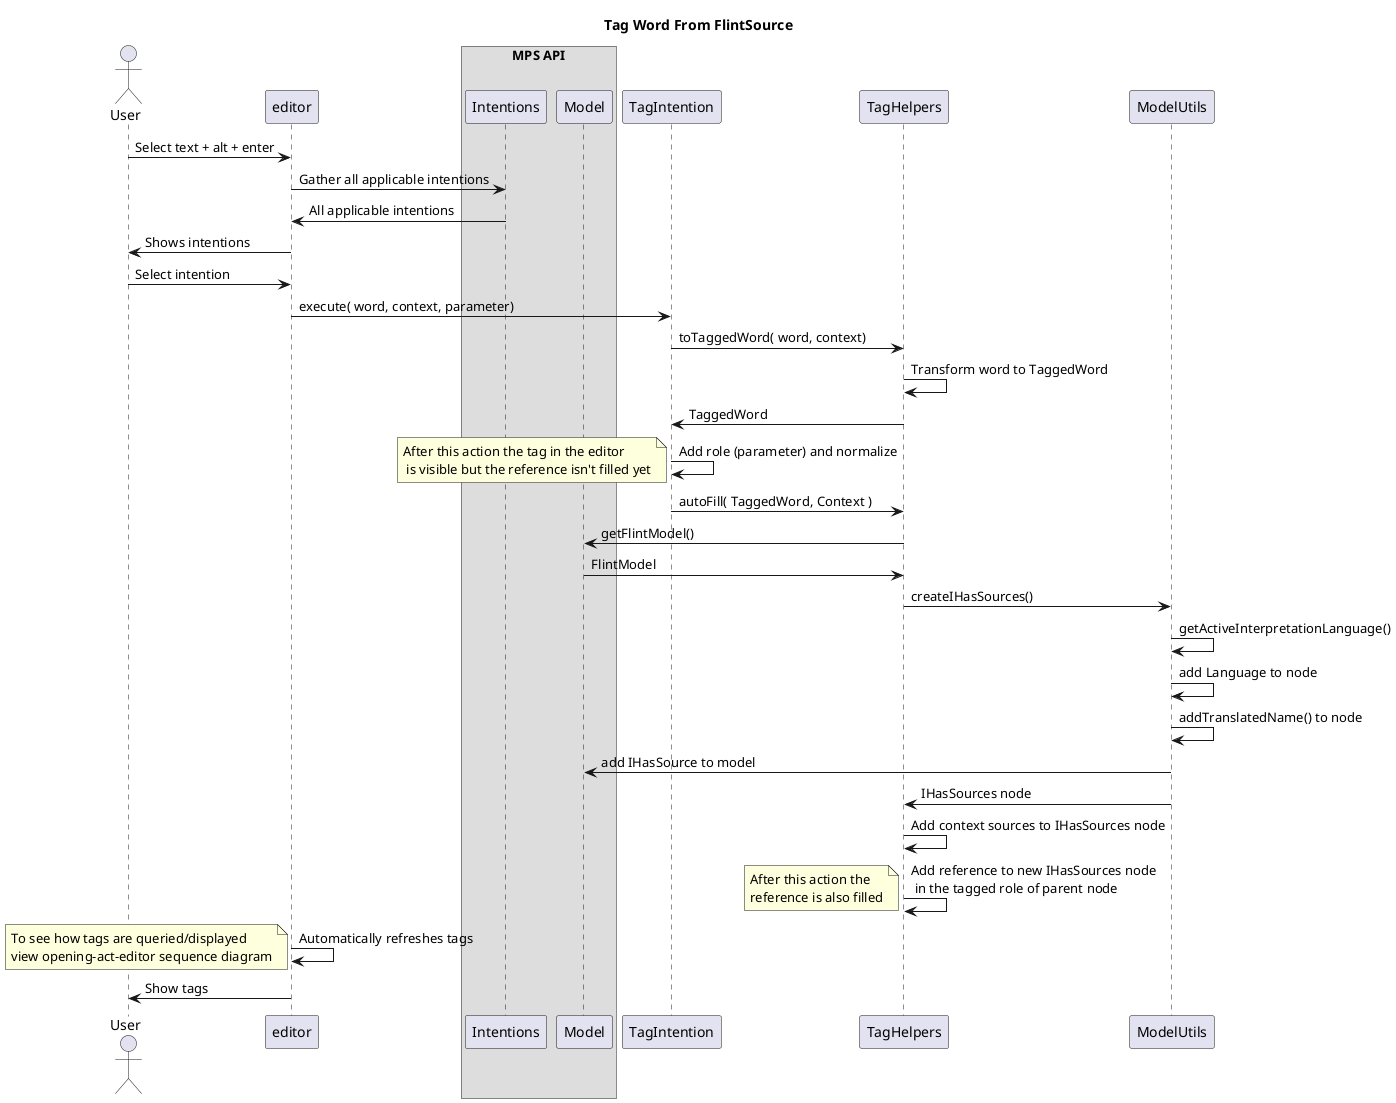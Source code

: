 @startuml Tag-From-FlintSource
title Tag Word From FlintSource
actor User as user
participant editor
box MPS API
participant Intentions as intentions
participant Model as model
end box

user -> editor : Select text + alt + enter
editor -> intentions: Gather all applicable intentions
intentions -> editor: All applicable intentions
editor -> user: Shows intentions
user -> editor: Select intention
editor -> TagIntention: execute( word, context, parameter)
TagIntention -> TagHelpers: toTaggedWord( word, context)
TagHelpers -> TagHelpers: Transform word to TaggedWord
TagHelpers -> TagIntention: TaggedWord
TagIntention -> TagIntention: Add role (parameter) and normalize
note left
After this action the tag in the editor
 is visible but the reference isn't filled yet
end note
TagIntention -> TagHelpers: autoFill( TaggedWord, Context )
TagHelpers -> model: getFlintModel()
model -> TagHelpers: FlintModel
TagHelpers -> ModelUtils: createIHasSources()
ModelUtils -> ModelUtils: getActiveInterpretationLanguage()
ModelUtils -> ModelUtils: add Language to node
ModelUtils -> ModelUtils: addTranslatedName() to node
ModelUtils -> model: add IHasSource to model
ModelUtils -> TagHelpers: IHasSources node
TagHelpers -> TagHelpers: Add context sources to IHasSources node
TagHelpers -> TagHelpers: Add reference to new IHasSources node\n in the tagged role of parent node
note left
After this action the
reference is also filled
end note
editor -> editor: Automatically refreshes tags
note left
To see how tags are queried/displayed
view opening-act-editor sequence diagram
end note
editor -> user: Show tags
@enduml